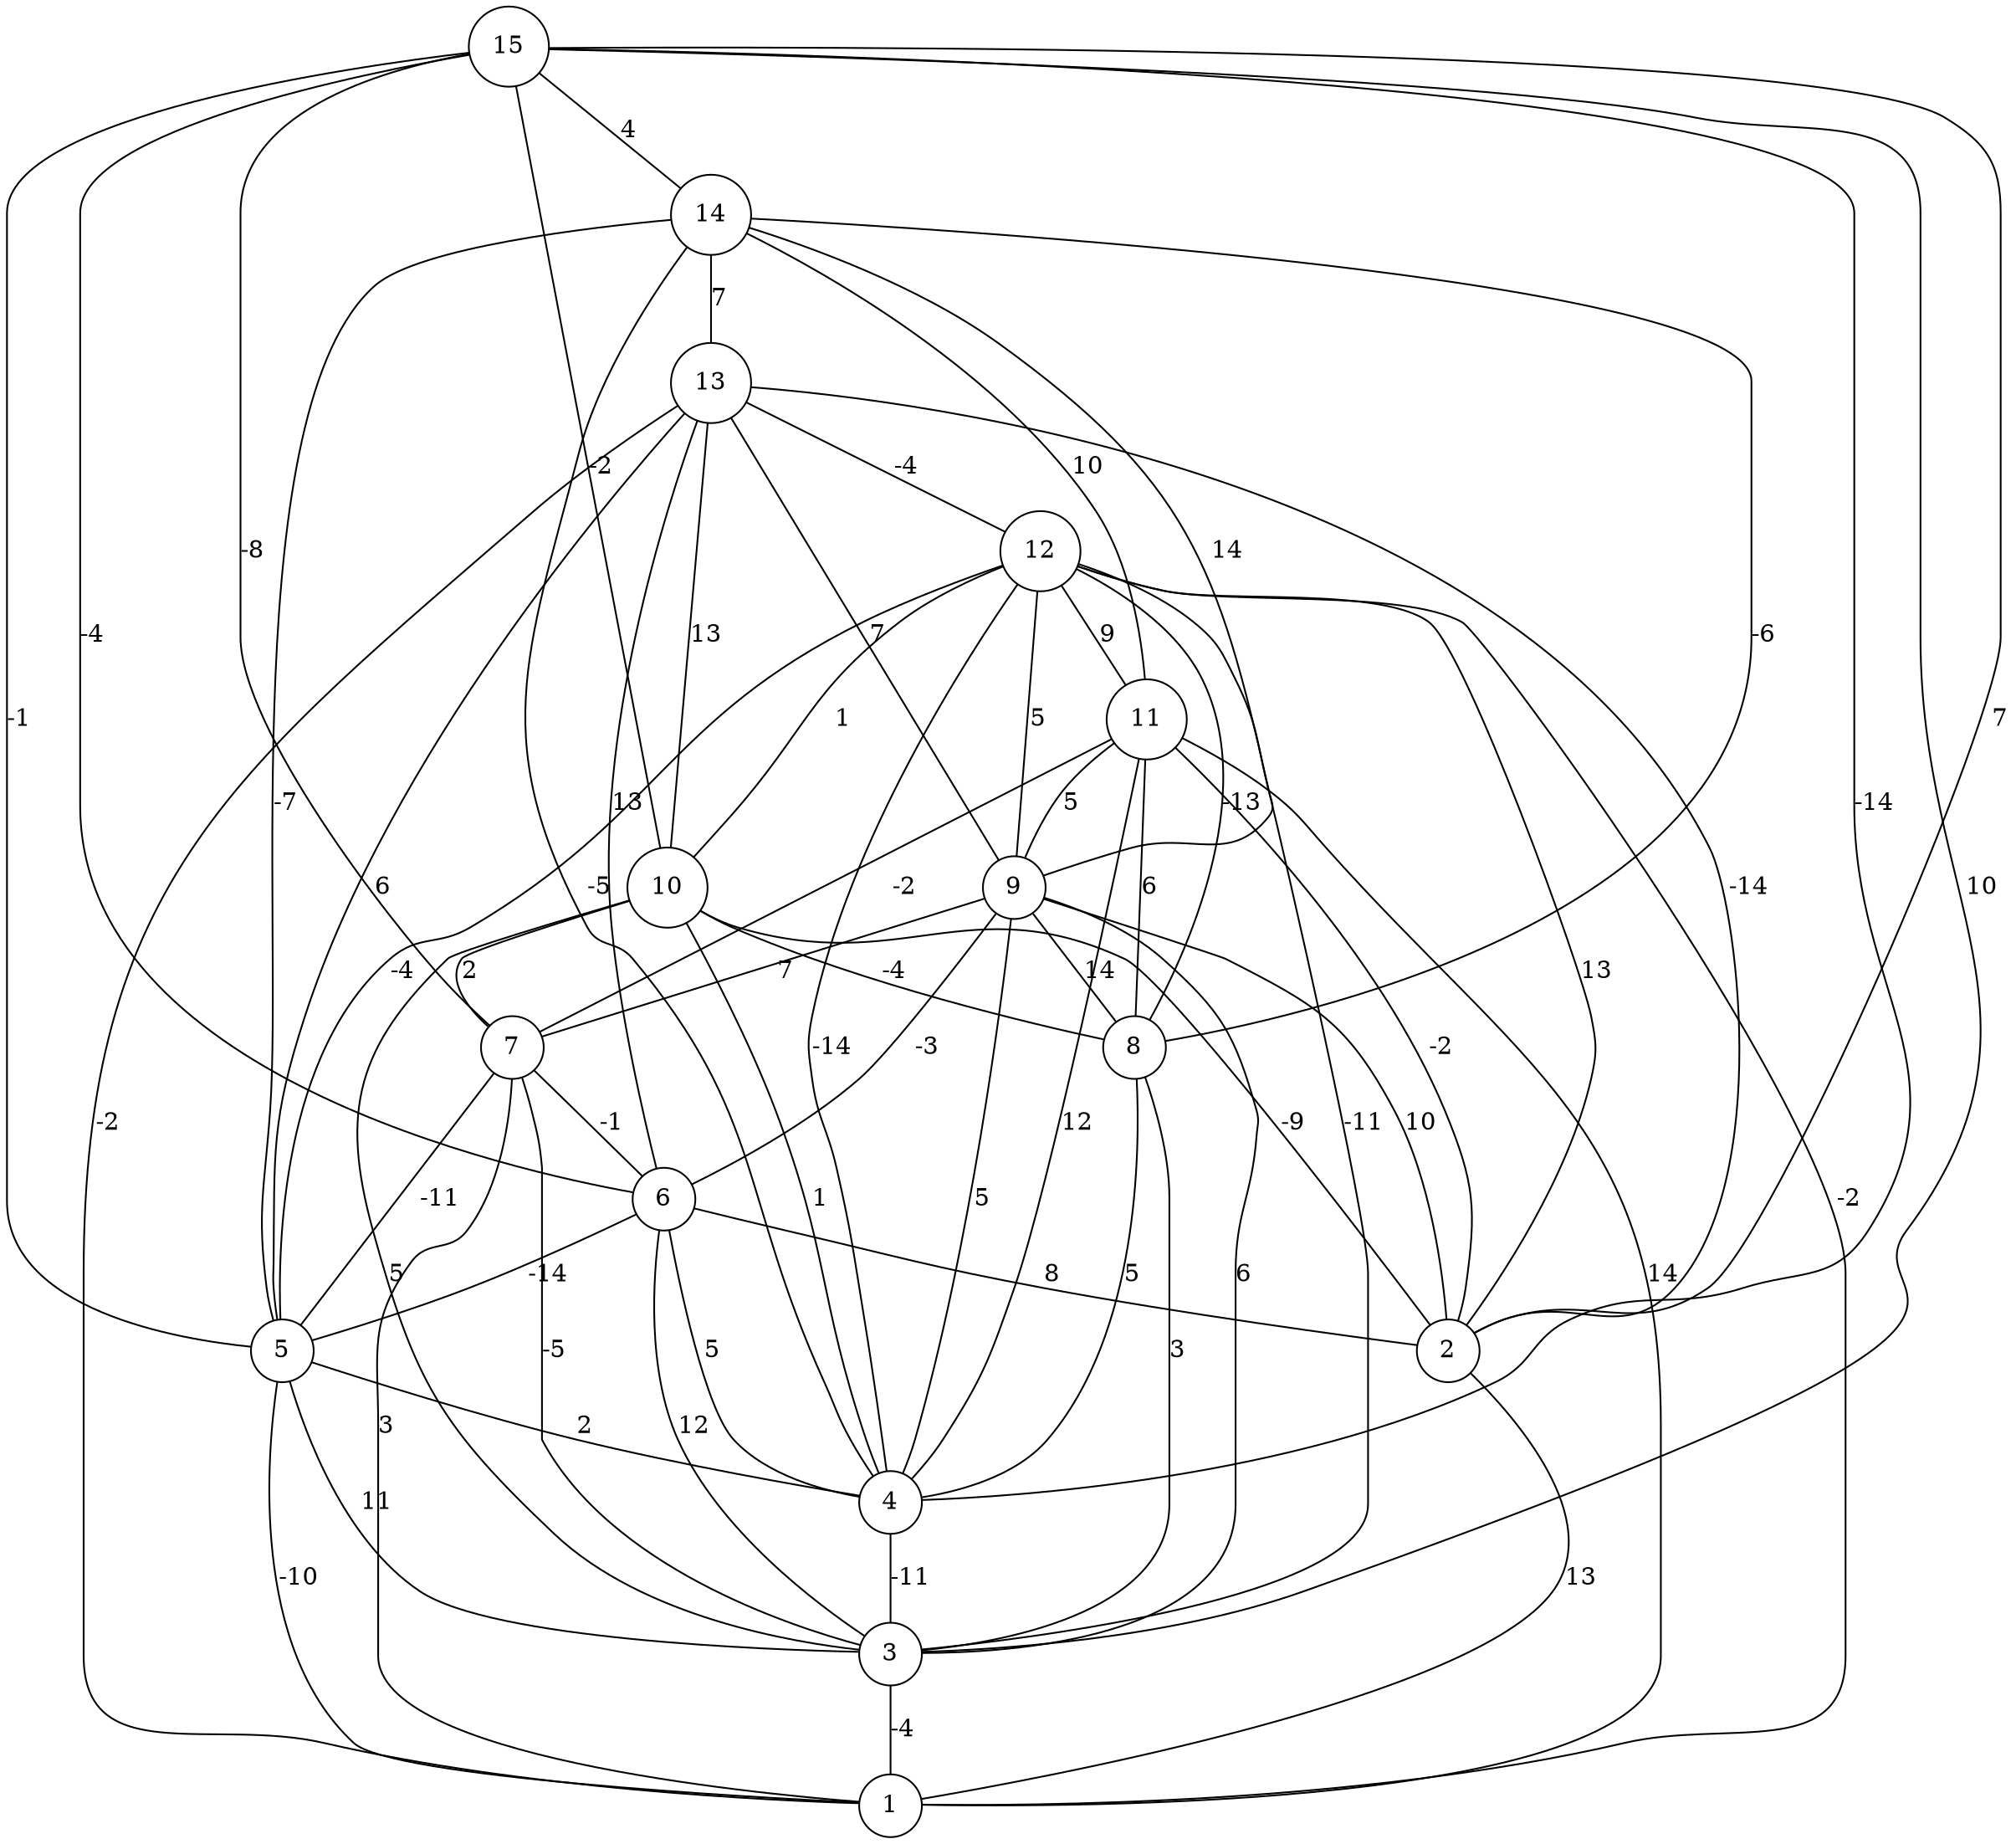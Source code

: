 graph { 
	 fontname="Helvetica,Arial,sans-serif" 
	 node [shape = circle]; 
	 15 -- 2 [label = "7"];
	 15 -- 3 [label = "10"];
	 15 -- 4 [label = "-14"];
	 15 -- 5 [label = "-1"];
	 15 -- 6 [label = "-4"];
	 15 -- 7 [label = "-8"];
	 15 -- 10 [label = "-2"];
	 15 -- 14 [label = "4"];
	 14 -- 4 [label = "-5"];
	 14 -- 5 [label = "-7"];
	 14 -- 8 [label = "-6"];
	 14 -- 9 [label = "14"];
	 14 -- 11 [label = "10"];
	 14 -- 13 [label = "7"];
	 13 -- 1 [label = "-2"];
	 13 -- 2 [label = "-14"];
	 13 -- 5 [label = "6"];
	 13 -- 6 [label = "13"];
	 13 -- 9 [label = "7"];
	 13 -- 10 [label = "13"];
	 13 -- 12 [label = "-4"];
	 12 -- 1 [label = "-2"];
	 12 -- 2 [label = "13"];
	 12 -- 3 [label = "-11"];
	 12 -- 4 [label = "-14"];
	 12 -- 5 [label = "-4"];
	 12 -- 8 [label = "-13"];
	 12 -- 9 [label = "5"];
	 12 -- 10 [label = "1"];
	 12 -- 11 [label = "9"];
	 11 -- 1 [label = "14"];
	 11 -- 2 [label = "-2"];
	 11 -- 4 [label = "12"];
	 11 -- 7 [label = "-2"];
	 11 -- 8 [label = "6"];
	 11 -- 9 [label = "5"];
	 10 -- 2 [label = "-9"];
	 10 -- 3 [label = "5"];
	 10 -- 4 [label = "1"];
	 10 -- 7 [label = "2"];
	 10 -- 8 [label = "-4"];
	 9 -- 2 [label = "10"];
	 9 -- 3 [label = "6"];
	 9 -- 4 [label = "5"];
	 9 -- 6 [label = "-3"];
	 9 -- 7 [label = "7"];
	 9 -- 8 [label = "14"];
	 8 -- 3 [label = "3"];
	 8 -- 4 [label = "5"];
	 7 -- 1 [label = "3"];
	 7 -- 3 [label = "-5"];
	 7 -- 5 [label = "-11"];
	 7 -- 6 [label = "-1"];
	 6 -- 2 [label = "8"];
	 6 -- 3 [label = "12"];
	 6 -- 4 [label = "5"];
	 6 -- 5 [label = "-14"];
	 5 -- 1 [label = "-10"];
	 5 -- 3 [label = "11"];
	 5 -- 4 [label = "2"];
	 4 -- 3 [label = "-11"];
	 3 -- 1 [label = "-4"];
	 2 -- 1 [label = "13"];
	 1;
	 2;
	 3;
	 4;
	 5;
	 6;
	 7;
	 8;
	 9;
	 10;
	 11;
	 12;
	 13;
	 14;
	 15;
}
